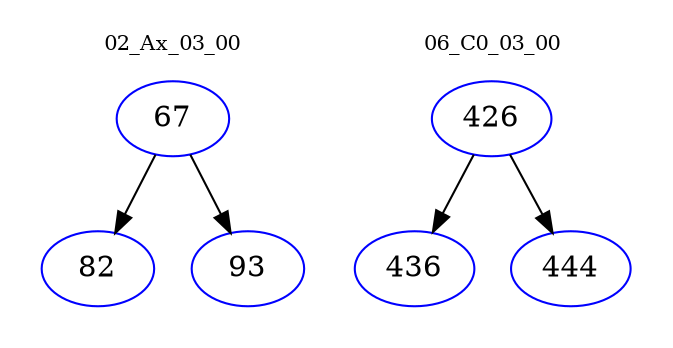 digraph{
subgraph cluster_0 {
color = white
label = "02_Ax_03_00";
fontsize=10;
T0_67 [label="67", color="blue"]
T0_67 -> T0_82 [color="black"]
T0_82 [label="82", color="blue"]
T0_67 -> T0_93 [color="black"]
T0_93 [label="93", color="blue"]
}
subgraph cluster_1 {
color = white
label = "06_C0_03_00";
fontsize=10;
T1_426 [label="426", color="blue"]
T1_426 -> T1_436 [color="black"]
T1_436 [label="436", color="blue"]
T1_426 -> T1_444 [color="black"]
T1_444 [label="444", color="blue"]
}
}
